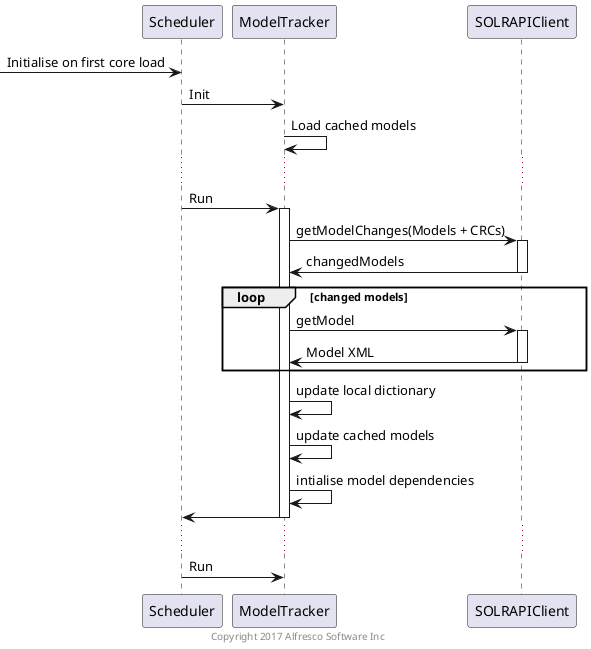  @startuml
 [-> Scheduler : Initialise on first core load
 Scheduler -> ModelTracker: Init
 ModelTracker -> ModelTracker: Load cached models
 ...
 Scheduler -> ModelTracker: Run
 activate ModelTracker
 ModelTracker -> SOLRAPIClient: getModelChanges(Models + CRCs)
 activate SOLRAPIClient
 SOLRAPIClient -> ModelTracker: changedModels
 deactivate SOLRAPIClient
 loop changed models
    ModelTracker -> SOLRAPIClient: getModel
    activate SOLRAPIClient
    SOLRAPIClient -> ModelTracker: Model XML
    deactivate SOLRAPIClient
 end
 ModelTracker -> ModelTracker: update local dictionary
 ModelTracker -> ModelTracker: update cached models
 ModelTracker -> ModelTracker: intialise model dependencies
 ModelTracker -> Scheduler
 deactivate ModelTracker
...
Scheduler -> ModelTracker: Run
 center footer Copyright 2017 Alfresco Software Inc
 @enduml